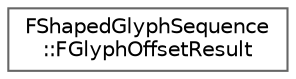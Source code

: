 digraph "Graphical Class Hierarchy"
{
 // INTERACTIVE_SVG=YES
 // LATEX_PDF_SIZE
  bgcolor="transparent";
  edge [fontname=Helvetica,fontsize=10,labelfontname=Helvetica,labelfontsize=10];
  node [fontname=Helvetica,fontsize=10,shape=box,height=0.2,width=0.4];
  rankdir="LR";
  Node0 [id="Node000000",label="FShapedGlyphSequence\l::FGlyphOffsetResult",height=0.2,width=0.4,color="grey40", fillcolor="white", style="filled",URL="$d9/d3e/structFShapedGlyphSequence_1_1FGlyphOffsetResult.html",tooltip="Return data used by GetGlyphAtOffset."];
}
